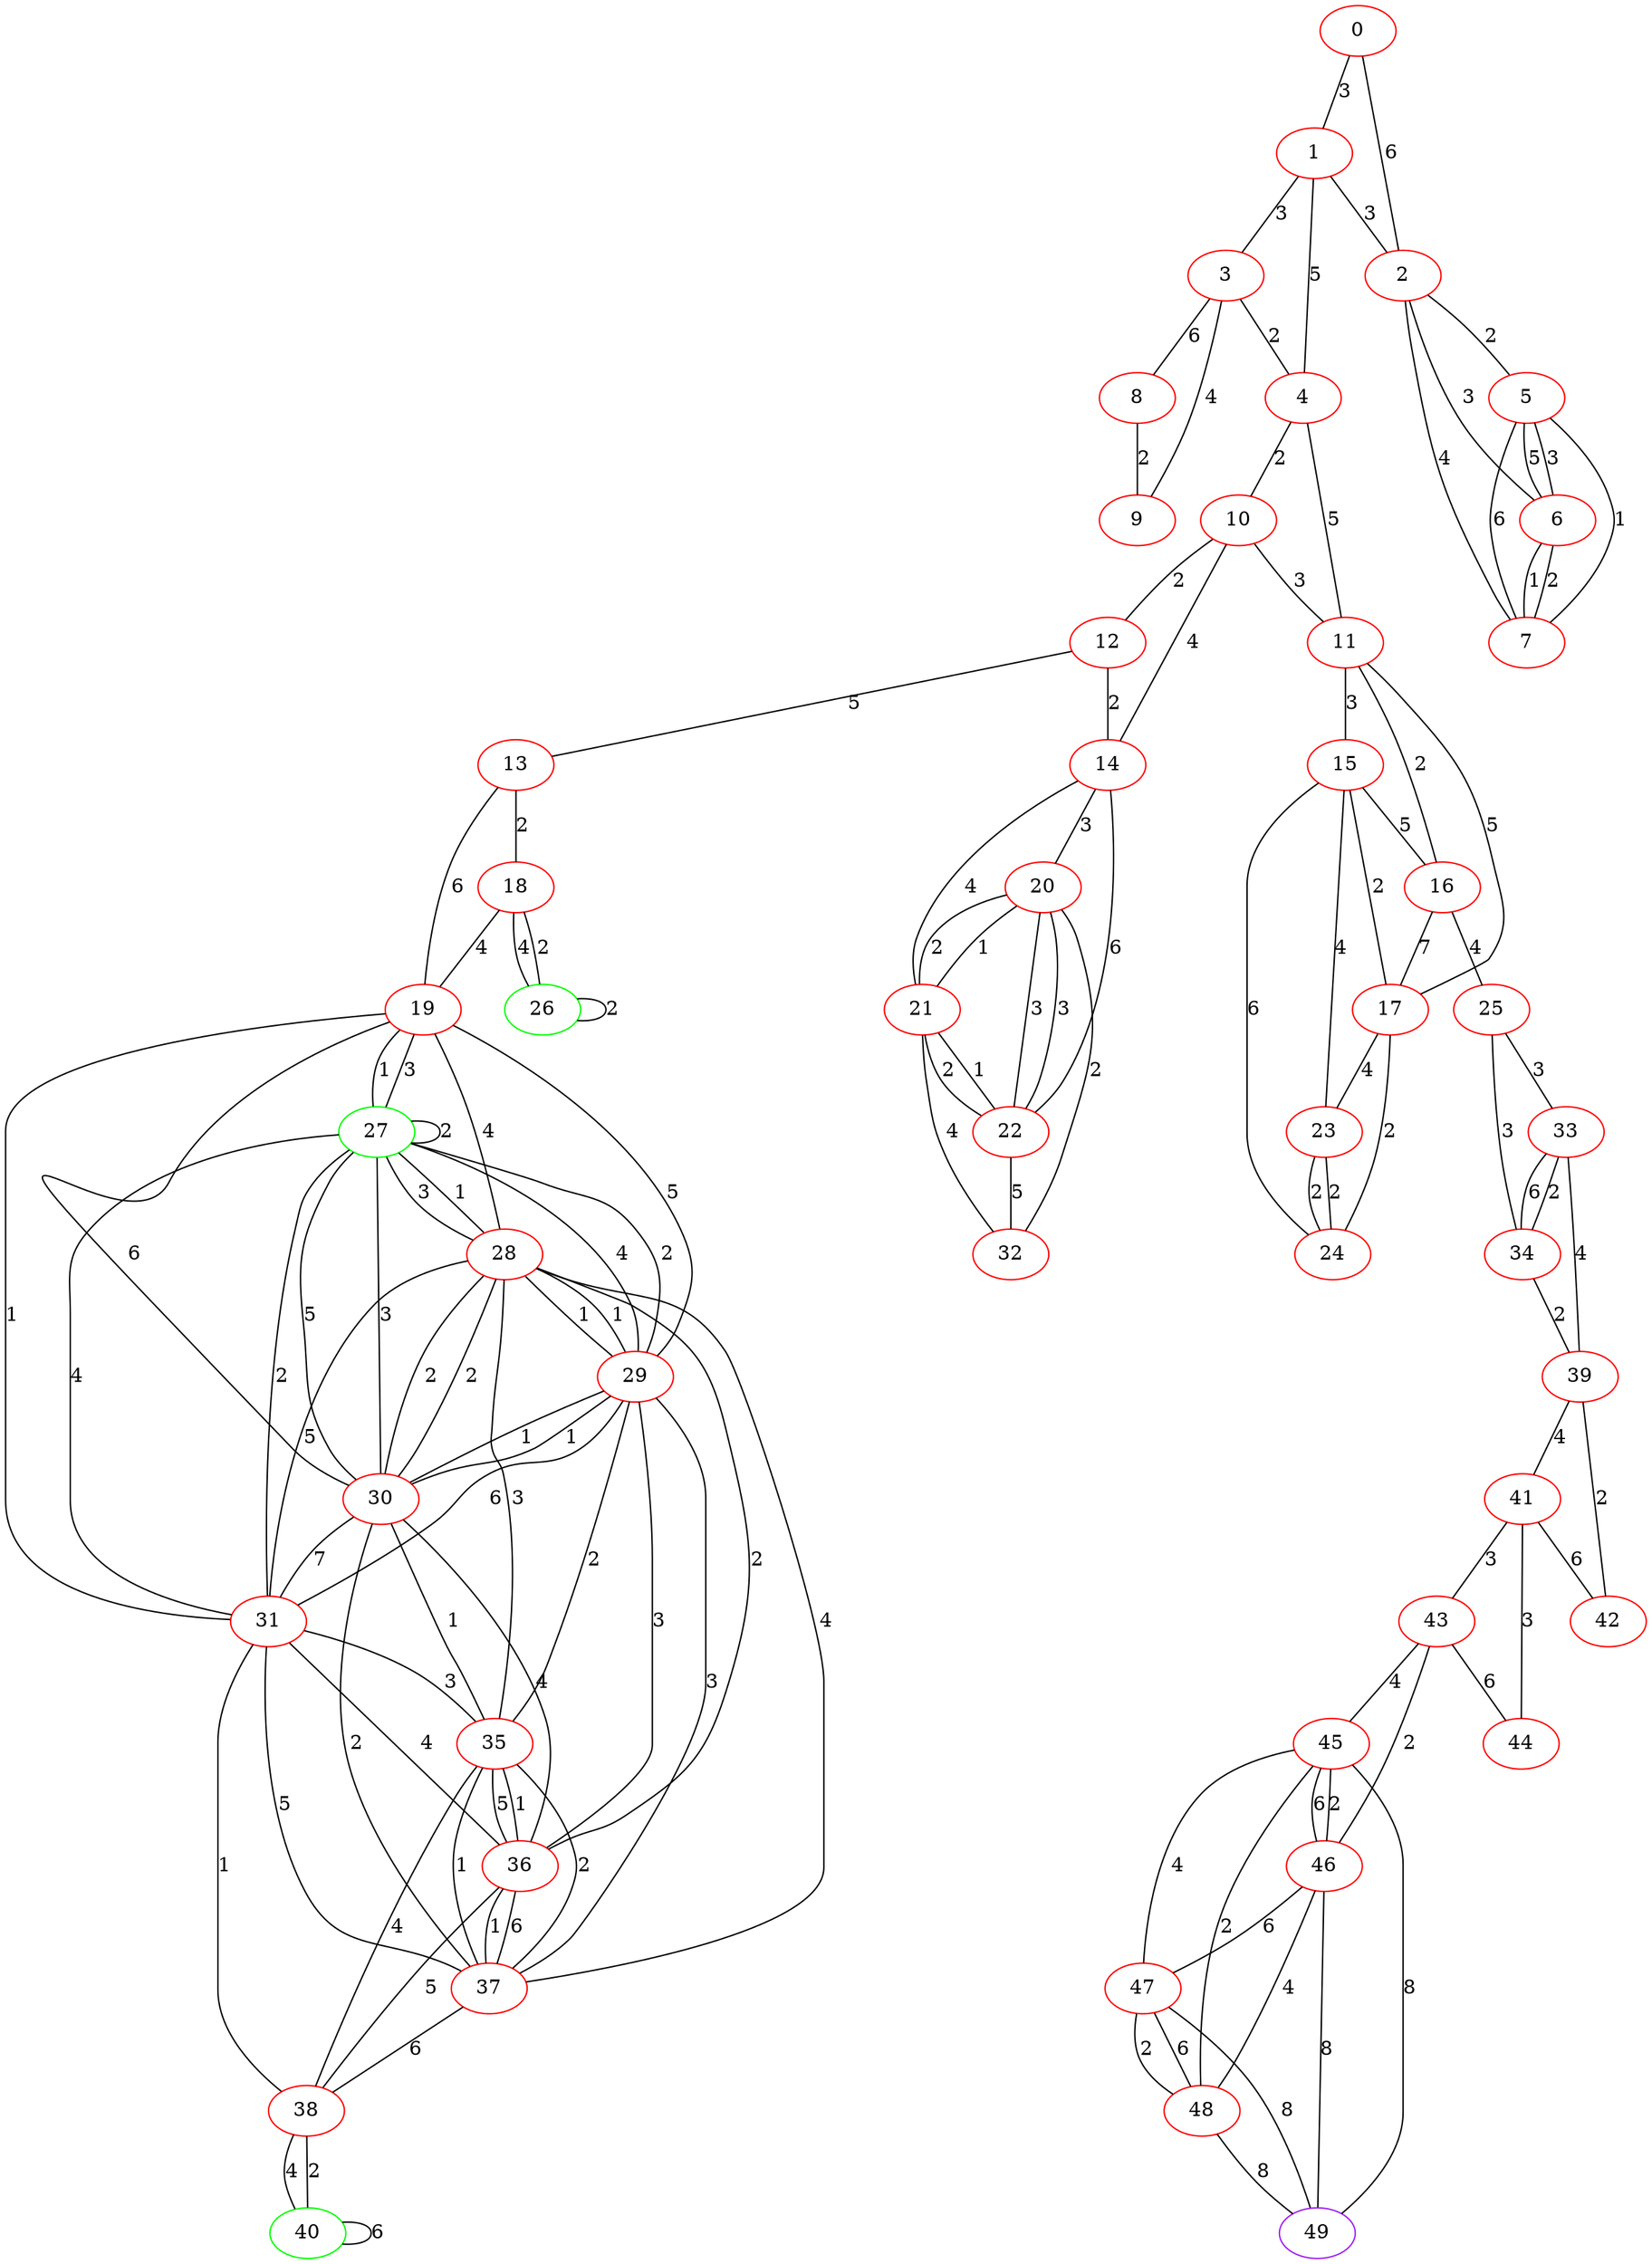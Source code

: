 graph "" {
0 [color=red, weight=1];
1 [color=red, weight=1];
2 [color=red, weight=1];
3 [color=red, weight=1];
4 [color=red, weight=1];
5 [color=red, weight=1];
6 [color=red, weight=1];
7 [color=red, weight=1];
8 [color=red, weight=1];
9 [color=red, weight=1];
10 [color=red, weight=1];
11 [color=red, weight=1];
12 [color=red, weight=1];
13 [color=red, weight=1];
14 [color=red, weight=1];
15 [color=red, weight=1];
16 [color=red, weight=1];
17 [color=red, weight=1];
18 [color=red, weight=1];
19 [color=red, weight=1];
20 [color=red, weight=1];
21 [color=red, weight=1];
22 [color=red, weight=1];
23 [color=red, weight=1];
24 [color=red, weight=1];
25 [color=red, weight=1];
26 [color=green, weight=2];
27 [color=green, weight=2];
28 [color=red, weight=1];
29 [color=red, weight=1];
30 [color=red, weight=1];
31 [color=red, weight=1];
32 [color=red, weight=1];
33 [color=red, weight=1];
34 [color=red, weight=1];
35 [color=red, weight=1];
36 [color=red, weight=1];
37 [color=red, weight=1];
38 [color=red, weight=1];
39 [color=red, weight=1];
40 [color=green, weight=2];
41 [color=red, weight=1];
42 [color=red, weight=1];
43 [color=red, weight=1];
44 [color=red, weight=1];
45 [color=red, weight=1];
46 [color=red, weight=1];
47 [color=red, weight=1];
48 [color=red, weight=1];
49 [color=purple, weight=4];
0 -- 1  [key=0, label=3];
0 -- 2  [key=0, label=6];
1 -- 2  [key=0, label=3];
1 -- 3  [key=0, label=3];
1 -- 4  [key=0, label=5];
2 -- 5  [key=0, label=2];
2 -- 6  [key=0, label=3];
2 -- 7  [key=0, label=4];
3 -- 8  [key=0, label=6];
3 -- 4  [key=0, label=2];
3 -- 9  [key=0, label=4];
4 -- 11  [key=0, label=5];
4 -- 10  [key=0, label=2];
5 -- 6  [key=0, label=5];
5 -- 6  [key=1, label=3];
5 -- 7  [key=0, label=6];
5 -- 7  [key=1, label=1];
6 -- 7  [key=0, label=1];
6 -- 7  [key=1, label=2];
8 -- 9  [key=0, label=2];
10 -- 12  [key=0, label=2];
10 -- 11  [key=0, label=3];
10 -- 14  [key=0, label=4];
11 -- 16  [key=0, label=2];
11 -- 17  [key=0, label=5];
11 -- 15  [key=0, label=3];
12 -- 13  [key=0, label=5];
12 -- 14  [key=0, label=2];
13 -- 18  [key=0, label=2];
13 -- 19  [key=0, label=6];
14 -- 20  [key=0, label=3];
14 -- 21  [key=0, label=4];
14 -- 22  [key=0, label=6];
15 -- 16  [key=0, label=5];
15 -- 17  [key=0, label=2];
15 -- 24  [key=0, label=6];
15 -- 23  [key=0, label=4];
16 -- 25  [key=0, label=4];
16 -- 17  [key=0, label=7];
17 -- 24  [key=0, label=2];
17 -- 23  [key=0, label=4];
18 -- 26  [key=0, label=4];
18 -- 26  [key=1, label=2];
18 -- 19  [key=0, label=4];
19 -- 27  [key=0, label=1];
19 -- 27  [key=1, label=3];
19 -- 28  [key=0, label=4];
19 -- 29  [key=0, label=5];
19 -- 30  [key=0, label=6];
19 -- 31  [key=0, label=1];
20 -- 32  [key=0, label=2];
20 -- 21  [key=0, label=2];
20 -- 21  [key=1, label=1];
20 -- 22  [key=0, label=3];
20 -- 22  [key=1, label=3];
21 -- 32  [key=0, label=4];
21 -- 22  [key=0, label=1];
21 -- 22  [key=1, label=2];
22 -- 32  [key=0, label=5];
23 -- 24  [key=0, label=2];
23 -- 24  [key=1, label=2];
25 -- 33  [key=0, label=3];
25 -- 34  [key=0, label=3];
26 -- 26  [key=0, label=2];
27 -- 27  [key=0, label=2];
27 -- 28  [key=0, label=3];
27 -- 28  [key=1, label=1];
27 -- 29  [key=0, label=4];
27 -- 29  [key=1, label=2];
27 -- 30  [key=0, label=5];
27 -- 30  [key=1, label=3];
27 -- 31  [key=0, label=2];
27 -- 31  [key=1, label=4];
28 -- 35  [key=0, label=3];
28 -- 36  [key=0, label=2];
28 -- 37  [key=0, label=4];
28 -- 29  [key=0, label=1];
28 -- 29  [key=1, label=1];
28 -- 30  [key=0, label=2];
28 -- 30  [key=1, label=2];
28 -- 31  [key=0, label=5];
29 -- 35  [key=0, label=2];
29 -- 36  [key=0, label=3];
29 -- 37  [key=0, label=3];
29 -- 30  [key=0, label=1];
29 -- 30  [key=1, label=1];
29 -- 31  [key=0, label=6];
30 -- 35  [key=0, label=1];
30 -- 36  [key=0, label=4];
30 -- 37  [key=0, label=2];
30 -- 31  [key=0, label=7];
31 -- 35  [key=0, label=3];
31 -- 36  [key=0, label=4];
31 -- 37  [key=0, label=5];
31 -- 38  [key=0, label=1];
33 -- 34  [key=0, label=6];
33 -- 34  [key=1, label=2];
33 -- 39  [key=0, label=4];
34 -- 39  [key=0, label=2];
35 -- 36  [key=0, label=5];
35 -- 36  [key=1, label=1];
35 -- 37  [key=0, label=1];
35 -- 37  [key=1, label=2];
35 -- 38  [key=0, label=4];
36 -- 37  [key=0, label=6];
36 -- 37  [key=1, label=1];
36 -- 38  [key=0, label=5];
37 -- 38  [key=0, label=6];
38 -- 40  [key=0, label=4];
38 -- 40  [key=1, label=2];
39 -- 41  [key=0, label=4];
39 -- 42  [key=0, label=2];
40 -- 40  [key=0, label=6];
41 -- 42  [key=0, label=6];
41 -- 43  [key=0, label=3];
41 -- 44  [key=0, label=3];
43 -- 44  [key=0, label=6];
43 -- 45  [key=0, label=4];
43 -- 46  [key=0, label=2];
45 -- 48  [key=0, label=2];
45 -- 49  [key=0, label=8];
45 -- 46  [key=0, label=2];
45 -- 46  [key=1, label=6];
45 -- 47  [key=0, label=4];
46 -- 48  [key=0, label=4];
46 -- 49  [key=0, label=8];
46 -- 47  [key=0, label=6];
47 -- 48  [key=0, label=2];
47 -- 48  [key=1, label=6];
47 -- 49  [key=0, label=8];
48 -- 49  [key=0, label=8];
}
